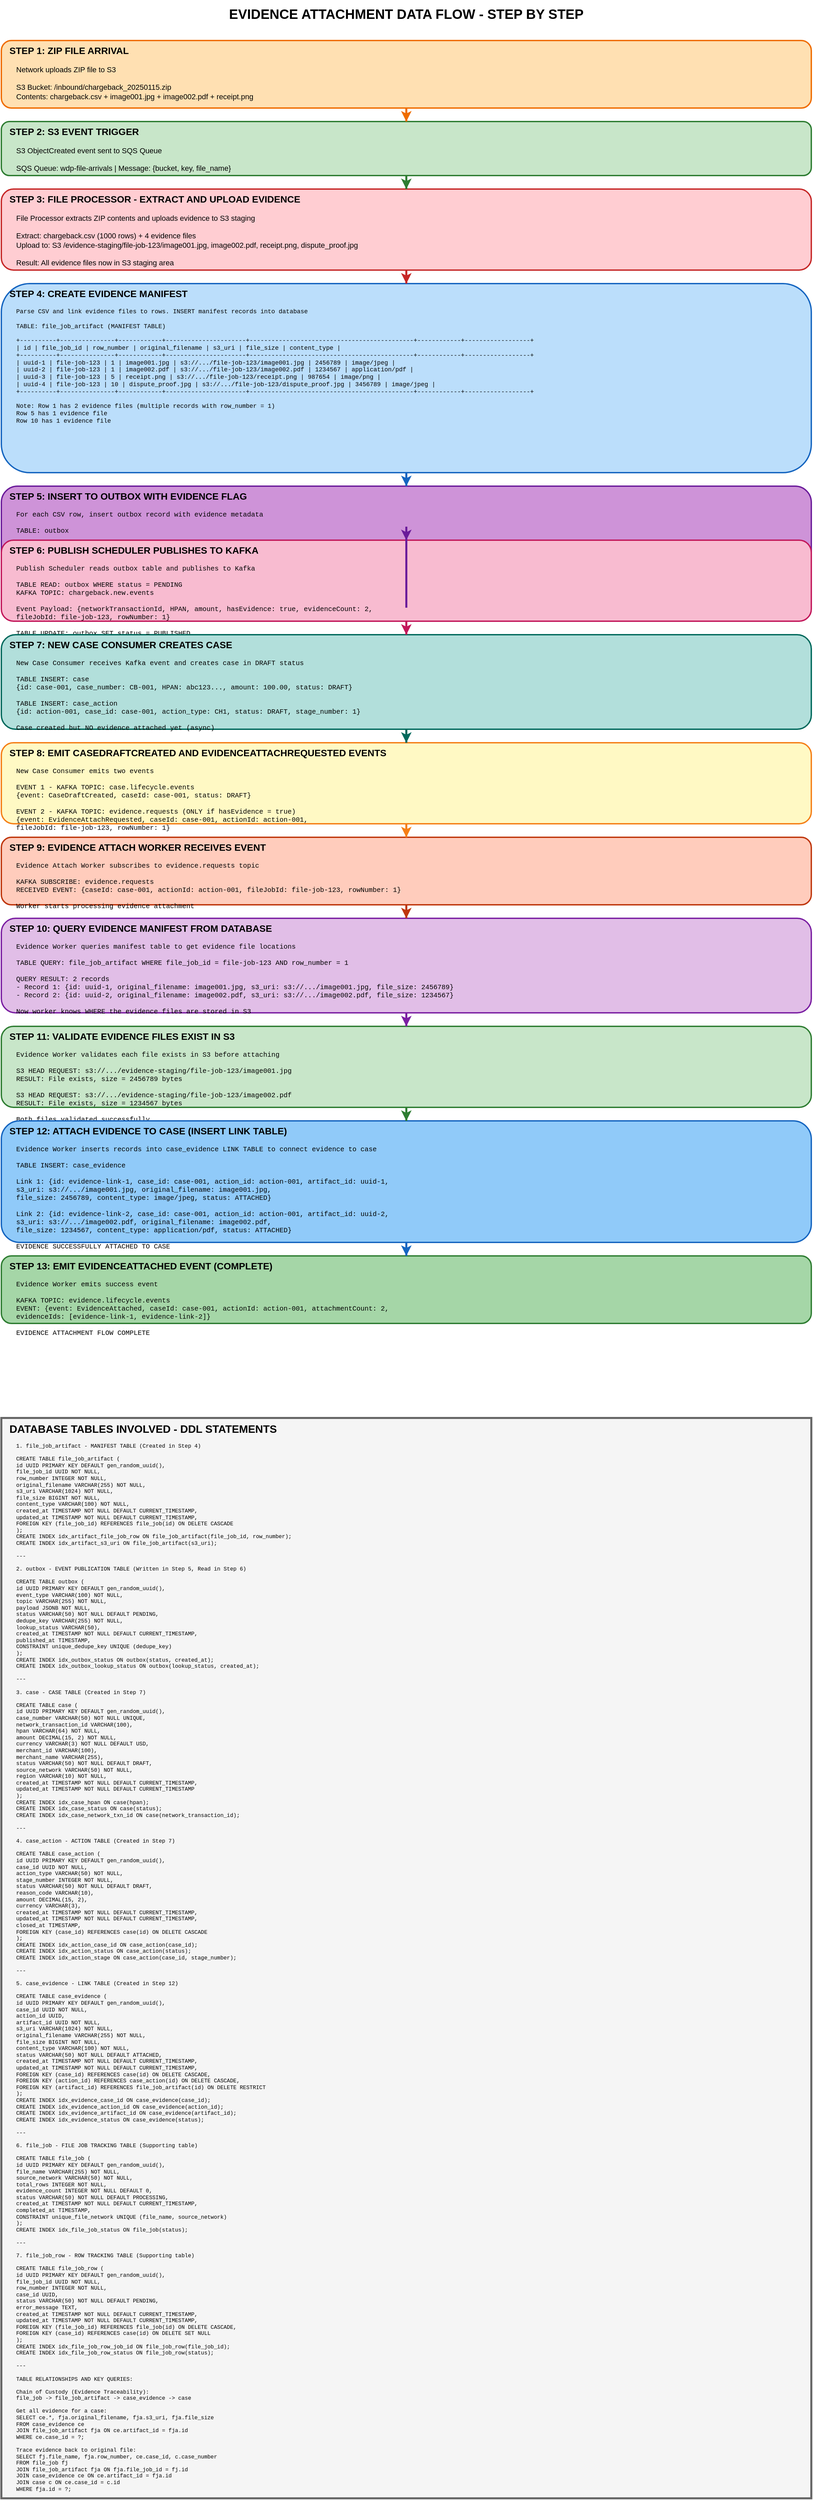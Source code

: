 <?xml version="1.0" encoding="UTF-8"?>
<mxfile>
  <diagram id="evidence-flow" name="Evidence Data Flow">
    <mxGraphModel dx="1434" dy="844" grid="1" gridSize="10" guides="1" tooltips="1" connect="1" arrows="1" fold="1" page="1" pageScale="1" pageWidth="1400" pageHeight="3800">
      <root>
        <mxCell id="0"/>
        <mxCell id="1" parent="0"/>
        
        <!-- TITLE -->
        <mxCell id="title" value="EVIDENCE ATTACHMENT DATA FLOW - STEP BY STEP" style="text;html=1;strokeColor=none;fillColor=none;align=center;verticalAlign=middle;whiteSpace=wrap;fontSize=20;fontStyle=1;" vertex="1" parent="1">
          <mxGeometry x="100" y="20" width="1200" height="40" as="geometry"/>
        </mxCell>

        <!-- STEP 1: ZIP ARRIVAL -->
        <mxCell id="step1-box" value="STEP 1: ZIP FILE ARRIVAL" style="rounded=1;whiteSpace=wrap;html=1;fillColor=#ffe0b2;strokeColor=#ef6c00;fontSize=14;fontStyle=1;align=left;verticalAlign=top;spacingLeft=10;strokeWidth=2;" vertex="1" parent="1">
          <mxGeometry x="100" y="80" width="1200" height="100" as="geometry"/>
        </mxCell>
        <mxCell id="step1-detail" value="Network uploads ZIP file to S3&#xa;&#xa;S3 Bucket: /inbound/chargeback_20250115.zip&#xa;Contents: chargeback.csv + image001.jpg + image002.pdf + receipt.png" style="text;html=1;strokeColor=none;fillColor=none;align=left;verticalAlign=top;whiteSpace=wrap;fontSize=11;spacingLeft=10;" vertex="1" parent="1">
          <mxGeometry x="110" y="110" width="1180" height="60" as="geometry"/>
        </mxCell>

        <!-- STEP 2: S3 TRIGGER -->
        <mxCell id="step2-box" value="STEP 2: S3 EVENT TRIGGER" style="rounded=1;whiteSpace=wrap;html=1;fillColor=#c8e6c9;strokeColor=#2e7d32;fontSize=14;fontStyle=1;align=left;verticalAlign=top;spacingLeft=10;strokeWidth=2;" vertex="1" parent="1">
          <mxGeometry x="100" y="200" width="1200" height="80" as="geometry"/>
        </mxCell>
        <mxCell id="step2-detail" value="S3 ObjectCreated event sent to SQS Queue&#xa;&#xa;SQS Queue: wdp-file-arrivals | Message: {bucket, key, file_name}" style="text;html=1;strokeColor=none;fillColor=none;align=left;verticalAlign=top;whiteSpace=wrap;fontSize=11;spacingLeft=10;" vertex="1" parent="1">
          <mxGeometry x="110" y="230" width="1180" height="40" as="geometry"/>
        </mxCell>

        <!-- STEP 3: FILE PROCESSOR EXTRACTION -->
        <mxCell id="step3-box" value="STEP 3: FILE PROCESSOR - EXTRACT AND UPLOAD EVIDENCE" style="rounded=1;whiteSpace=wrap;html=1;fillColor=#ffcdd2;strokeColor=#c62828;fontSize=14;fontStyle=1;align=left;verticalAlign=top;spacingLeft=10;strokeWidth=2;" vertex="1" parent="1">
          <mxGeometry x="100" y="300" width="1200" height="120" as="geometry"/>
        </mxCell>
        <mxCell id="step3-detail" value="File Processor extracts ZIP contents and uploads evidence to S3 staging&#xa;&#xa;Extract: chargeback.csv (1000 rows) + 4 evidence files&#xa;Upload to: S3 /evidence-staging/file-job-123/image001.jpg, image002.pdf, receipt.png, dispute_proof.jpg&#xa;&#xa;Result: All evidence files now in S3 staging area" style="text;html=1;strokeColor=none;fillColor=none;align=left;verticalAlign=top;whiteSpace=wrap;fontSize=11;spacingLeft=10;" vertex="1" parent="1">
          <mxGeometry x="110" y="330" width="1180" height="80" as="geometry"/>
        </mxCell>

        <!-- STEP 4: CREATE MANIFEST -->
        <mxCell id="step4-box" value="STEP 4: CREATE EVIDENCE MANIFEST" style="rounded=1;whiteSpace=wrap;html=1;fillColor=#bbdefb;strokeColor=#1565c0;fontSize=14;fontStyle=1;align=left;verticalAlign=top;spacingLeft=10;strokeWidth=2;" vertex="1" parent="1">
          <mxGeometry x="100" y="440" width="1200" height="280" as="geometry"/>
        </mxCell>
        <mxCell id="step4-detail" value="Parse CSV and link evidence files to rows. INSERT manifest records into database&#xa;&#xa;TABLE: file_job_artifact (MANIFEST TABLE)&#xa;&#xa;+----------+---------------+------------+----------------------+---------------------------------------------+------------+------------------+&#xa;| id       | file_job_id   | row_number | original_filename    | s3_uri                                      | file_size  | content_type     |&#xa;+----------+---------------+------------+----------------------+---------------------------------------------+------------+------------------+&#xa;| uuid-1   | file-job-123  | 1          | image001.jpg         | s3://.../file-job-123/image001.jpg          | 2456789    | image/jpeg       |&#xa;| uuid-2   | file-job-123  | 1          | image002.pdf         | s3://.../file-job-123/image002.pdf          | 1234567    | application/pdf  |&#xa;| uuid-3   | file-job-123  | 5          | receipt.png          | s3://.../file-job-123/receipt.png           | 987654     | image/png        |&#xa;| uuid-4   | file-job-123  | 10         | dispute_proof.jpg    | s3://.../file-job-123/dispute_proof.jpg     | 3456789    | image/jpeg       |&#xa;+----------+---------------+------------+----------------------+---------------------------------------------+------------+------------------+&#xa;&#xa;Note: Row 1 has 2 evidence files (multiple records with row_number = 1)&#xa;      Row 5 has 1 evidence file&#xa;      Row 10 has 1 evidence file" style="text;html=1;strokeColor=none;fillColor=none;align=left;verticalAlign=top;whiteSpace=wrap;fontSize=9;spacingLeft=10;fontFamily=Courier New;" vertex="1" parent="1">
          <mxGeometry x="110" y="470" width="1180" height="240" as="geometry"/>
        </mxCell>

        <!-- STEP 5: INSERT OUTBOX -->
        <mxCell id="step5-box" value="STEP 5: INSERT TO OUTBOX WITH EVIDENCE FLAG" style="rounded=1;whiteSpace=wrap;html=1;fillColor=#ce93d8;strokeColor=#6a1b9a;fontSize=14;fontStyle=1;align=left;verticalAlign=top;spacingLeft=10;strokeWidth=2;" vertex="1" parent="1">
          <mxGeometry x="100" y="740" width="1200" height="160" as="geometry"/>
        </mxCell>
        <mxCell id="step5-detail" value="For each CSV row, insert outbox record with evidence metadata&#xa;&#xa;TABLE: outbox&#xa;&#xa;Row 1 Outbox Record:&#xa;{event_type: CHARGEBACK_NEW, topic: chargeback.new.events, status: PENDING,&#xa; payload: {networkTransactionId: NET-001, HPAN: abc123..., amount: 100.00,&#xa;           hasEvidence: true, evidenceCount: 2, fileJobId: file-job-123, rowNumber: 1}}&#xa;&#xa;hasEvidence flag triggers evidence attachment flow" style="text;html=1;strokeColor=none;fillColor=none;align=left;verticalAlign=top;whiteSpace=wrap;fontSize=10;spacingLeft=10;fontFamily=Courier New;" vertex="1" parent="1">
          <mxGeometry x="110" y="770" width="1180" height="120" as="geometry"/>
        </mxCell>

        <!-- STEP 6: PUBLISH TO KAFKA -->
        <mxCell id="step6-box" value="STEP 6: PUBLISH SCHEDULER PUBLISHES TO KAFKA" style="rounded=1;whiteSpace=wrap;html=1;fillColor=#f8bbd0;strokeColor=#c2185b;fontSize=14;fontStyle=1;align=left;verticalAlign=top;spacingLeft=10;strokeWidth=2;" vertex="1" parent="1">
          <mxGeometry x="100" y="820" width="1200" height="120" as="geometry"/>
        </mxCell>
        <mxCell id="step6-detail" value="Publish Scheduler reads outbox table and publishes to Kafka&#xa;&#xa;TABLE READ: outbox WHERE status = PENDING&#xa;KAFKA TOPIC: chargeback.new.events&#xa;&#xa;Event Payload: {networkTransactionId, HPAN, amount, hasEvidence: true, evidenceCount: 2,&#xa;                fileJobId: file-job-123, rowNumber: 1}&#xa;&#xa;TABLE UPDATE: outbox SET status = PUBLISHED" style="text;html=1;strokeColor=none;fillColor=none;align=left;verticalAlign=top;whiteSpace=wrap;fontSize=10;spacingLeft=10;fontFamily=Courier New;" vertex="1" parent="1">
          <mxGeometry x="110" y="850" width="1180" height="80" as="geometry"/>
        </mxCell>

        <!-- STEP 7: CASE CREATION -->
        <mxCell id="step7-box" value="STEP 7: NEW CASE CONSUMER CREATES CASE" style="rounded=1;whiteSpace=wrap;html=1;fillColor=#b2dfdb;strokeColor=#00695c;fontSize=14;fontStyle=1;align=left;verticalAlign=top;spacingLeft=10;strokeWidth=2;" vertex="1" parent="1">
          <mxGeometry x="100" y="960" width="1200" height="140" as="geometry"/>
        </mxCell>
        <mxCell id="step7-detail" value="New Case Consumer receives Kafka event and creates case in DRAFT status&#xa;&#xa;TABLE INSERT: case&#xa;{id: case-001, case_number: CB-001, HPAN: abc123..., amount: 100.00, status: DRAFT}&#xa;&#xa;TABLE INSERT: case_action&#xa;{id: action-001, case_id: case-001, action_type: CH1, status: DRAFT, stage_number: 1}&#xa;&#xa;Case created but NO evidence attached yet (async)" style="text;html=1;strokeColor=none;fillColor=none;align=left;verticalAlign=top;whiteSpace=wrap;fontSize=10;spacingLeft=10;fontFamily=Courier New;" vertex="1" parent="1">
          <mxGeometry x="110" y="990" width="1180" height="100" as="geometry"/>
        </mxCell>

        <!-- STEP 8: EMIT EVENTS -->
        <mxCell id="step8-box" value="STEP 8: EMIT CASEDRAFTCREATED AND EVIDENCEATTACHREQUESTED EVENTS" style="rounded=1;whiteSpace=wrap;html=1;fillColor=#fff9c4;strokeColor=#f57f17;fontSize=14;fontStyle=1;align=left;verticalAlign=top;spacingLeft=10;strokeWidth=2;" vertex="1" parent="1">
          <mxGeometry x="100" y="1120" width="1200" height="120" as="geometry"/>
        </mxCell>
        <mxCell id="step8-detail" value="New Case Consumer emits two events&#xa;&#xa;EVENT 1 - KAFKA TOPIC: case.lifecycle.events&#xa;{event: CaseDraftCreated, caseId: case-001, status: DRAFT}&#xa;&#xa;EVENT 2 - KAFKA TOPIC: evidence.requests (ONLY if hasEvidence = true)&#xa;{event: EvidenceAttachRequested, caseId: case-001, actionId: action-001,&#xa; fileJobId: file-job-123, rowNumber: 1}" style="text;html=1;strokeColor=none;fillColor=none;align=left;verticalAlign=top;whiteSpace=wrap;fontSize=10;spacingLeft=10;fontFamily=Courier New;" vertex="1" parent="1">
          <mxGeometry x="110" y="1150" width="1180" height="80" as="geometry"/>
        </mxCell>

        <!-- STEP 9: EVIDENCE WORKER RECEIVES -->
        <mxCell id="step9-box" value="STEP 9: EVIDENCE ATTACH WORKER RECEIVES EVENT" style="rounded=1;whiteSpace=wrap;html=1;fillColor=#ffccbc;strokeColor=#bf360c;fontSize=14;fontStyle=1;align=left;verticalAlign=top;spacingLeft=10;strokeWidth=2;" vertex="1" parent="1">
          <mxGeometry x="100" y="1260" width="1200" height="100" as="geometry"/>
        </mxCell>
        <mxCell id="step9-detail" value="Evidence Attach Worker subscribes to evidence.requests topic&#xa;&#xa;KAFKA SUBSCRIBE: evidence.requests&#xa;RECEIVED EVENT: {caseId: case-001, actionId: action-001, fileJobId: file-job-123, rowNumber: 1}&#xa;&#xa;Worker starts processing evidence attachment" style="text;html=1;strokeColor=none;fillColor=none;align=left;verticalAlign=top;whiteSpace=wrap;fontSize=10;spacingLeft=10;fontFamily=Courier New;" vertex="1" parent="1">
          <mxGeometry x="110" y="1290" width="1180" height="60" as="geometry"/>
        </mxCell>

        <!-- STEP 10: QUERY MANIFEST -->
        <mxCell id="step10-box" value="STEP 10: QUERY EVIDENCE MANIFEST FROM DATABASE" style="rounded=1;whiteSpace=wrap;html=1;fillColor=#e1bee7;strokeColor=#7b1fa2;fontSize=14;fontStyle=1;align=left;verticalAlign=top;spacingLeft=10;strokeWidth=2;" vertex="1" parent="1">
          <mxGeometry x="100" y="1380" width="1200" height="140" as="geometry"/>
        </mxCell>
        <mxCell id="step10-detail" value="Evidence Worker queries manifest table to get evidence file locations&#xa;&#xa;TABLE QUERY: file_job_artifact WHERE file_job_id = file-job-123 AND row_number = 1&#xa;&#xa;QUERY RESULT: 2 records&#xa;- Record 1: {id: uuid-1, original_filename: image001.jpg, s3_uri: s3://.../image001.jpg, file_size: 2456789}&#xa;- Record 2: {id: uuid-2, original_filename: image002.pdf, s3_uri: s3://.../image002.pdf, file_size: 1234567}&#xa;&#xa;Now worker knows WHERE the evidence files are stored in S3" style="text;html=1;strokeColor=none;fillColor=none;align=left;verticalAlign=top;whiteSpace=wrap;fontSize=10;spacingLeft=10;fontFamily=Courier New;" vertex="1" parent="1">
          <mxGeometry x="110" y="1410" width="1180" height="100" as="geometry"/>
        </mxCell>

        <!-- STEP 11: VALIDATE S3 -->
        <mxCell id="step11-box" value="STEP 11: VALIDATE EVIDENCE FILES EXIST IN S3" style="rounded=1;whiteSpace=wrap;html=1;fillColor=#c8e6c9;strokeColor=#2e7d32;fontSize=14;fontStyle=1;align=left;verticalAlign=top;spacingLeft=10;strokeWidth=2;" vertex="1" parent="1">
          <mxGeometry x="100" y="1540" width="1200" height="120" as="geometry"/>
        </mxCell>
        <mxCell id="step11-detail" value="Evidence Worker validates each file exists in S3 before attaching&#xa;&#xa;S3 HEAD REQUEST: s3://.../evidence-staging/file-job-123/image001.jpg&#xa;RESULT: File exists, size = 2456789 bytes&#xa;&#xa;S3 HEAD REQUEST: s3://.../evidence-staging/file-job-123/image002.pdf&#xa;RESULT: File exists, size = 1234567 bytes&#xa;&#xa;Both files validated successfully" style="text;html=1;strokeColor=none;fillColor=none;align=left;verticalAlign=top;whiteSpace=wrap;fontSize=10;spacingLeft=10;fontFamily=Courier New;" vertex="1" parent="1">
          <mxGeometry x="110" y="1570" width="1180" height="80" as="geometry"/>
        </mxCell>

        <!-- STEP 12: ATTACH TO CASE -->
        <mxCell id="step12-box" value="STEP 12: ATTACH EVIDENCE TO CASE (INSERT LINK TABLE)" style="rounded=1;whiteSpace=wrap;html=1;fillColor=#90caf9;strokeColor=#1565c0;fontSize=14;fontStyle=1;align=left;verticalAlign=top;spacingLeft=10;strokeWidth=2;" vertex="1" parent="1">
          <mxGeometry x="100" y="1680" width="1200" height="180" as="geometry"/>
        </mxCell>
        <mxCell id="step12-detail" value="Evidence Worker inserts records into case_evidence LINK TABLE to connect evidence to case&#xa;&#xa;TABLE INSERT: case_evidence&#xa;&#xa;Link 1: {id: evidence-link-1, case_id: case-001, action_id: action-001, artifact_id: uuid-1,&#xa;         s3_uri: s3://.../image001.jpg, original_filename: image001.jpg,&#xa;         file_size: 2456789, content_type: image/jpeg, status: ATTACHED}&#xa;&#xa;Link 2: {id: evidence-link-2, case_id: case-001, action_id: action-001, artifact_id: uuid-2,&#xa;         s3_uri: s3://.../image002.pdf, original_filename: image002.pdf,&#xa;         file_size: 1234567, content_type: application/pdf, status: ATTACHED}&#xa;&#xa;EVIDENCE SUCCESSFULLY ATTACHED TO CASE" style="text;html=1;strokeColor=none;fillColor=none;align=left;verticalAlign=top;whiteSpace=wrap;fontSize=10;spacingLeft=10;fontFamily=Courier New;" vertex="1" parent="1">
          <mxGeometry x="110" y="1710" width="1180" height="140" as="geometry"/>
        </mxCell>

        <!-- STEP 13: EMIT COMPLETE -->
        <mxCell id="step13-box" value="STEP 13: EMIT EVIDENCEATTACHED EVENT (COMPLETE)" style="rounded=1;whiteSpace=wrap;html=1;fillColor=#a5d6a7;strokeColor=#2e7d32;fontSize=14;fontStyle=1;align=left;verticalAlign=top;spacingLeft=10;strokeWidth=2;" vertex="1" parent="1">
          <mxGeometry x="100" y="1880" width="1200" height="100" as="geometry"/>
        </mxCell>
        <mxCell id="step13-detail" value="Evidence Worker emits success event&#xa;&#xa;KAFKA TOPIC: evidence.lifecycle.events&#xa;EVENT: {event: EvidenceAttached, caseId: case-001, actionId: action-001, attachmentCount: 2,&#xa;        evidenceIds: [evidence-link-1, evidence-link-2]}&#xa;&#xa;EVIDENCE ATTACHMENT FLOW COMPLETE" style="text;html=1;strokeColor=none;fillColor=none;align=left;verticalAlign=top;whiteSpace=wrap;fontSize=10;spacingLeft=10;fontFamily=Courier New;" vertex="1" parent="1">
          <mxGeometry x="110" y="1910" width="1180" height="60" as="geometry"/>
        </mxCell>

        <!-- TABLE REFERENCE SUMMARY -->
        <mxCell id="tables-box" value="DATABASE TABLES INVOLVED - DDL STATEMENTS" style="rounded=0;whiteSpace=wrap;html=1;fillColor=#f5f5f5;strokeColor=#666666;fontSize=16;fontStyle=1;align=left;verticalAlign=top;spacingLeft=10;strokeWidth=3;" vertex="1" parent="1">
          <mxGeometry x="100" y="2120" width="1200" height="1600" as="geometry"/>
        </mxCell>
        <mxCell id="tables-detail" value="1. file_job_artifact - MANIFEST TABLE (Created in Step 4)&#xa;&#xa;CREATE TABLE file_job_artifact (&#xa;    id                  UUID PRIMARY KEY DEFAULT gen_random_uuid(),&#xa;    file_job_id         UUID NOT NULL,&#xa;    row_number          INTEGER NOT NULL,&#xa;    original_filename   VARCHAR(255) NOT NULL,&#xa;    s3_uri              VARCHAR(1024) NOT NULL,&#xa;    file_size           BIGINT NOT NULL,&#xa;    content_type        VARCHAR(100) NOT NULL,&#xa;    created_at          TIMESTAMP NOT NULL DEFAULT CURRENT_TIMESTAMP,&#xa;    updated_at          TIMESTAMP NOT NULL DEFAULT CURRENT_TIMESTAMP,&#xa;    FOREIGN KEY (file_job_id) REFERENCES file_job(id) ON DELETE CASCADE&#xa;);&#xa;CREATE INDEX idx_artifact_file_job_row ON file_job_artifact(file_job_id, row_number);&#xa;CREATE INDEX idx_artifact_s3_uri ON file_job_artifact(s3_uri);&#xa;&#xa;---&#xa;&#xa;2. outbox - EVENT PUBLICATION TABLE (Written in Step 5, Read in Step 6)&#xa;&#xa;CREATE TABLE outbox (&#xa;    id                  UUID PRIMARY KEY DEFAULT gen_random_uuid(),&#xa;    event_type          VARCHAR(100) NOT NULL,&#xa;    topic               VARCHAR(255) NOT NULL,&#xa;    payload             JSONB NOT NULL,&#xa;    status              VARCHAR(50) NOT NULL DEFAULT PENDING,&#xa;    dedupe_key          VARCHAR(255) NOT NULL,&#xa;    lookup_status       VARCHAR(50),&#xa;    created_at          TIMESTAMP NOT NULL DEFAULT CURRENT_TIMESTAMP,&#xa;    published_at        TIMESTAMP,&#xa;    CONSTRAINT unique_dedupe_key UNIQUE (dedupe_key)&#xa;);&#xa;CREATE INDEX idx_outbox_status ON outbox(status, created_at);&#xa;CREATE INDEX idx_outbox_lookup_status ON outbox(lookup_status, created_at);&#xa;&#xa;---&#xa;&#xa;3. case - CASE TABLE (Created in Step 7)&#xa;&#xa;CREATE TABLE case (&#xa;    id                      UUID PRIMARY KEY DEFAULT gen_random_uuid(),&#xa;    case_number             VARCHAR(50) NOT NULL UNIQUE,&#xa;    network_transaction_id  VARCHAR(100),&#xa;    hpan                    VARCHAR(64) NOT NULL,&#xa;    amount                  DECIMAL(15, 2) NOT NULL,&#xa;    currency                VARCHAR(3) NOT NULL DEFAULT USD,&#xa;    merchant_id             VARCHAR(100),&#xa;    merchant_name           VARCHAR(255),&#xa;    status                  VARCHAR(50) NOT NULL DEFAULT DRAFT,&#xa;    source_network          VARCHAR(50) NOT NULL,&#xa;    region                  VARCHAR(10) NOT NULL,&#xa;    created_at              TIMESTAMP NOT NULL DEFAULT CURRENT_TIMESTAMP,&#xa;    updated_at              TIMESTAMP NOT NULL DEFAULT CURRENT_TIMESTAMP&#xa;);&#xa;CREATE INDEX idx_case_hpan ON case(hpan);&#xa;CREATE INDEX idx_case_status ON case(status);&#xa;CREATE INDEX idx_case_network_txn_id ON case(network_transaction_id);&#xa;&#xa;---&#xa;&#xa;4. case_action - ACTION TABLE (Created in Step 7)&#xa;&#xa;CREATE TABLE case_action (&#xa;    id                  UUID PRIMARY KEY DEFAULT gen_random_uuid(),&#xa;    case_id             UUID NOT NULL,&#xa;    action_type         VARCHAR(50) NOT NULL,&#xa;    stage_number        INTEGER NOT NULL,&#xa;    status              VARCHAR(50) NOT NULL DEFAULT DRAFT,&#xa;    reason_code         VARCHAR(10),&#xa;    amount              DECIMAL(15, 2),&#xa;    currency            VARCHAR(3),&#xa;    created_at          TIMESTAMP NOT NULL DEFAULT CURRENT_TIMESTAMP,&#xa;    updated_at          TIMESTAMP NOT NULL DEFAULT CURRENT_TIMESTAMP,&#xa;    closed_at           TIMESTAMP,&#xa;    FOREIGN KEY (case_id) REFERENCES case(id) ON DELETE CASCADE&#xa;);&#xa;CREATE INDEX idx_action_case_id ON case_action(case_id);&#xa;CREATE INDEX idx_action_status ON case_action(status);&#xa;CREATE INDEX idx_action_stage ON case_action(case_id, stage_number);&#xa;&#xa;---&#xa;&#xa;5. case_evidence - LINK TABLE (Created in Step 12)&#xa;&#xa;CREATE TABLE case_evidence (&#xa;    id                  UUID PRIMARY KEY DEFAULT gen_random_uuid(),&#xa;    case_id             UUID NOT NULL,&#xa;    action_id           UUID,&#xa;    artifact_id         UUID NOT NULL,&#xa;    s3_uri              VARCHAR(1024) NOT NULL,&#xa;    original_filename   VARCHAR(255) NOT NULL,&#xa;    file_size           BIGINT NOT NULL,&#xa;    content_type        VARCHAR(100) NOT NULL,&#xa;    status              VARCHAR(50) NOT NULL DEFAULT ATTACHED,&#xa;    created_at          TIMESTAMP NOT NULL DEFAULT CURRENT_TIMESTAMP,&#xa;    updated_at          TIMESTAMP NOT NULL DEFAULT CURRENT_TIMESTAMP,&#xa;    FOREIGN KEY (case_id) REFERENCES case(id) ON DELETE CASCADE,&#xa;    FOREIGN KEY (action_id) REFERENCES case_action(id) ON DELETE CASCADE,&#xa;    FOREIGN KEY (artifact_id) REFERENCES file_job_artifact(id) ON DELETE RESTRICT&#xa;);&#xa;CREATE INDEX idx_evidence_case_id ON case_evidence(case_id);&#xa;CREATE INDEX idx_evidence_action_id ON case_evidence(action_id);&#xa;CREATE INDEX idx_evidence_artifact_id ON case_evidence(artifact_id);&#xa;CREATE INDEX idx_evidence_status ON case_evidence(status);&#xa;&#xa;---&#xa;&#xa;6. file_job - FILE JOB TRACKING TABLE (Supporting table)&#xa;&#xa;CREATE TABLE file_job (&#xa;    id                  UUID PRIMARY KEY DEFAULT gen_random_uuid(),&#xa;    file_name           VARCHAR(255) NOT NULL,&#xa;    source_network      VARCHAR(50) NOT NULL,&#xa;    total_rows          INTEGER NOT NULL,&#xa;    evidence_count      INTEGER NOT NULL DEFAULT 0,&#xa;    status              VARCHAR(50) NOT NULL DEFAULT PROCESSING,&#xa;    created_at          TIMESTAMP NOT NULL DEFAULT CURRENT_TIMESTAMP,&#xa;    completed_at        TIMESTAMP,&#xa;    CONSTRAINT unique_file_network UNIQUE (file_name, source_network)&#xa;);&#xa;CREATE INDEX idx_file_job_status ON file_job(status);&#xa;&#xa;---&#xa;&#xa;7. file_job_row - ROW TRACKING TABLE (Supporting table)&#xa;&#xa;CREATE TABLE file_job_row (&#xa;    id                  UUID PRIMARY KEY DEFAULT gen_random_uuid(),&#xa;    file_job_id         UUID NOT NULL,&#xa;    row_number          INTEGER NOT NULL,&#xa;    case_id             UUID,&#xa;    status              VARCHAR(50) NOT NULL DEFAULT PENDING,&#xa;    error_message       TEXT,&#xa;    created_at          TIMESTAMP NOT NULL DEFAULT CURRENT_TIMESTAMP,&#xa;    updated_at          TIMESTAMP NOT NULL DEFAULT CURRENT_TIMESTAMP,&#xa;    FOREIGN KEY (file_job_id) REFERENCES file_job(id) ON DELETE CASCADE,&#xa;    FOREIGN KEY (case_id) REFERENCES case(id) ON DELETE SET NULL&#xa;);&#xa;CREATE INDEX idx_file_job_row_job_id ON file_job_row(file_job_id);&#xa;CREATE INDEX idx_file_job_row_status ON file_job_row(status);&#xa;&#xa;---&#xa;&#xa;TABLE RELATIONSHIPS AND KEY QUERIES:&#xa;&#xa;Chain of Custody (Evidence Traceability):&#xa;file_job -> file_job_artifact -> case_evidence -> case&#xa;&#xa;Get all evidence for a case:&#xa;SELECT ce.*, fja.original_filename, fja.s3_uri, fja.file_size&#xa;FROM case_evidence ce&#xa;JOIN file_job_artifact fja ON ce.artifact_id = fja.id&#xa;WHERE ce.case_id = ?;&#xa;&#xa;Trace evidence back to original file:&#xa;SELECT fj.file_name, fja.row_number, ce.case_id, c.case_number&#xa;FROM file_job fj&#xa;JOIN file_job_artifact fja ON fja.file_job_id = fj.id&#xa;JOIN case_evidence ce ON ce.artifact_id = fja.id&#xa;JOIN case c ON ce.case_id = c.id&#xa;WHERE fja.id = ?;" style="text;html=1;strokeColor=none;fillColor=none;align=left;verticalAlign=top;whiteSpace=wrap;fontSize=8;spacingLeft=10;fontFamily=Courier New;" vertex="1" parent="1">
          <mxGeometry x="110" y="2150" width="1180" height="1460" as="geometry"/>
        </mxCell>

        <!-- ARROWS -->
        <mxCell id="arr1" style="edgeStyle=orthogonalEdgeStyle;rounded=0;orthogonalLoop=1;jettySize=auto;html=1;strokeWidth=3;strokeColor=#ef6c00;entryX=0.5;entryY=0;" edge="1" parent="1" source="step1-box" target="step2-box">
          <mxGeometry relative="1" as="geometry"/>
        </mxCell>
        <mxCell id="arr2" style="edgeStyle=orthogonalEdgeStyle;rounded=0;orthogonalLoop=1;jettySize=auto;html=1;strokeWidth=3;strokeColor=#2e7d32;entryX=0.5;entryY=0;" edge="1" parent="1" source="step2-box" target="step3-box">
          <mxGeometry relative="1" as="geometry"/>
        </mxCell>
        <mxCell id="arr3" style="edgeStyle=orthogonalEdgeStyle;rounded=0;orthogonalLoop=1;jettySize=auto;html=1;strokeWidth=3;strokeColor=#c62828;entryX=0.5;entryY=0;" edge="1" parent="1" source="step3-box" target="step4-box">
          <mxGeometry relative="1" as="geometry"/>
        </mxCell>
        <mxCell id="arr4" style="edgeStyle=orthogonalEdgeStyle;rounded=0;orthogonalLoop=1;jettySize=auto;html=1;strokeWidth=3;strokeColor=#1565c0;entryX=0.5;entryY=0;" edge="1" parent="1" source="step4-box" target="step5-box">
          <mxGeometry relative="1" as="geometry"/>
        </mxCell>
        <mxCell id="arr5" style="edgeStyle=orthogonalEdgeStyle;rounded=0;orthogonalLoop=1;jettySize=auto;html=1;strokeWidth=3;strokeColor=#6a1b9a;entryX=0.5;entryY=0;" edge="1" parent="1" source="step5-box" target="step6-box">
          <mxGeometry relative="1" as="geometry"/>
        </mxCell>
        <mxCell id="arr6" style="edgeStyle=orthogonalEdgeStyle;rounded=0;orthogonalLoop=1;jettySize=auto;html=1;strokeWidth=3;strokeColor=#c2185b;entryX=0.5;entryY=0;" edge="1" parent="1" source="step6-box" target="step7-box">
          <mxGeometry relative="1" as="geometry"/>
        </mxCell>
        <mxCell id="arr7" style="edgeStyle=orthogonalEdgeStyle;rounded=0;orthogonalLoop=1;jettySize=auto;html=1;strokeWidth=3;strokeColor=#00695c;entryX=0.5;entryY=0;" edge="1" parent="1" source="step7-box" target="step8-box">
          <mxGeometry relative="1" as="geometry"/>
        </mxCell>
        <mxCell id="arr8" style="edgeStyle=orthogonalEdgeStyle;rounded=0;orthogonalLoop=1;jettySize=auto;html=1;strokeWidth=3;strokeColor=#f57f17;entryX=0.5;entryY=0;" edge="1" parent="1" source="step8-box" target="step9-box">
          <mxGeometry relative="1" as="geometry"/>
        </mxCell>
        <mxCell id="arr9" style="edgeStyle=orthogonalEdgeStyle;rounded=0;orthogonalLoop=1;jettySize=auto;html=1;strokeWidth=3;strokeColor=#bf360c;entryX=0.5;entryY=0;" edge="1" parent="1" source="step9-box" target="step10-box">
          <mxGeometry relative="1" as="geometry"/>
        </mxCell>
        <mxCell id="arr10" style="edgeStyle=orthogonalEdgeStyle;rounded=0;orthogonalLoop=1;jettySize=auto;html=1;strokeWidth=3;strokeColor=#7b1fa2;entryX=0.5;entryY=0;" edge="1" parent="1" source="step10-box" target="step11-box">
          <mxGeometry relative="1" as="geometry"/>
        </mxCell>
        <mxCell id="arr11" style="edgeStyle=orthogonalEdgeStyle;rounded=0;orthogonalLoop=1;jettySize=auto;html=1;strokeWidth=3;strokeColor=#2e7d32;entryX=0.5;entryY=0;" edge="1" parent="1" source="step11-box" target="step12-box">
          <mxGeometry relative="1" as="geometry"/>
        </mxCell>
        <mxCell id="arr12" style="edgeStyle=orthogonalEdgeStyle;rounded=0;orthogonalLoop=1;jettySize=auto;html=1;strokeWidth=3;strokeColor=#1565c0;entryX=0.5;entryY=0;" edge="1" parent="1" source="step12-box" target="step13-box">
          <mxGeometry relative="1" as="geometry"/>
        </mxCell>

      </root>
    </mxGraphModel>
  </diagram>
</mxfile>